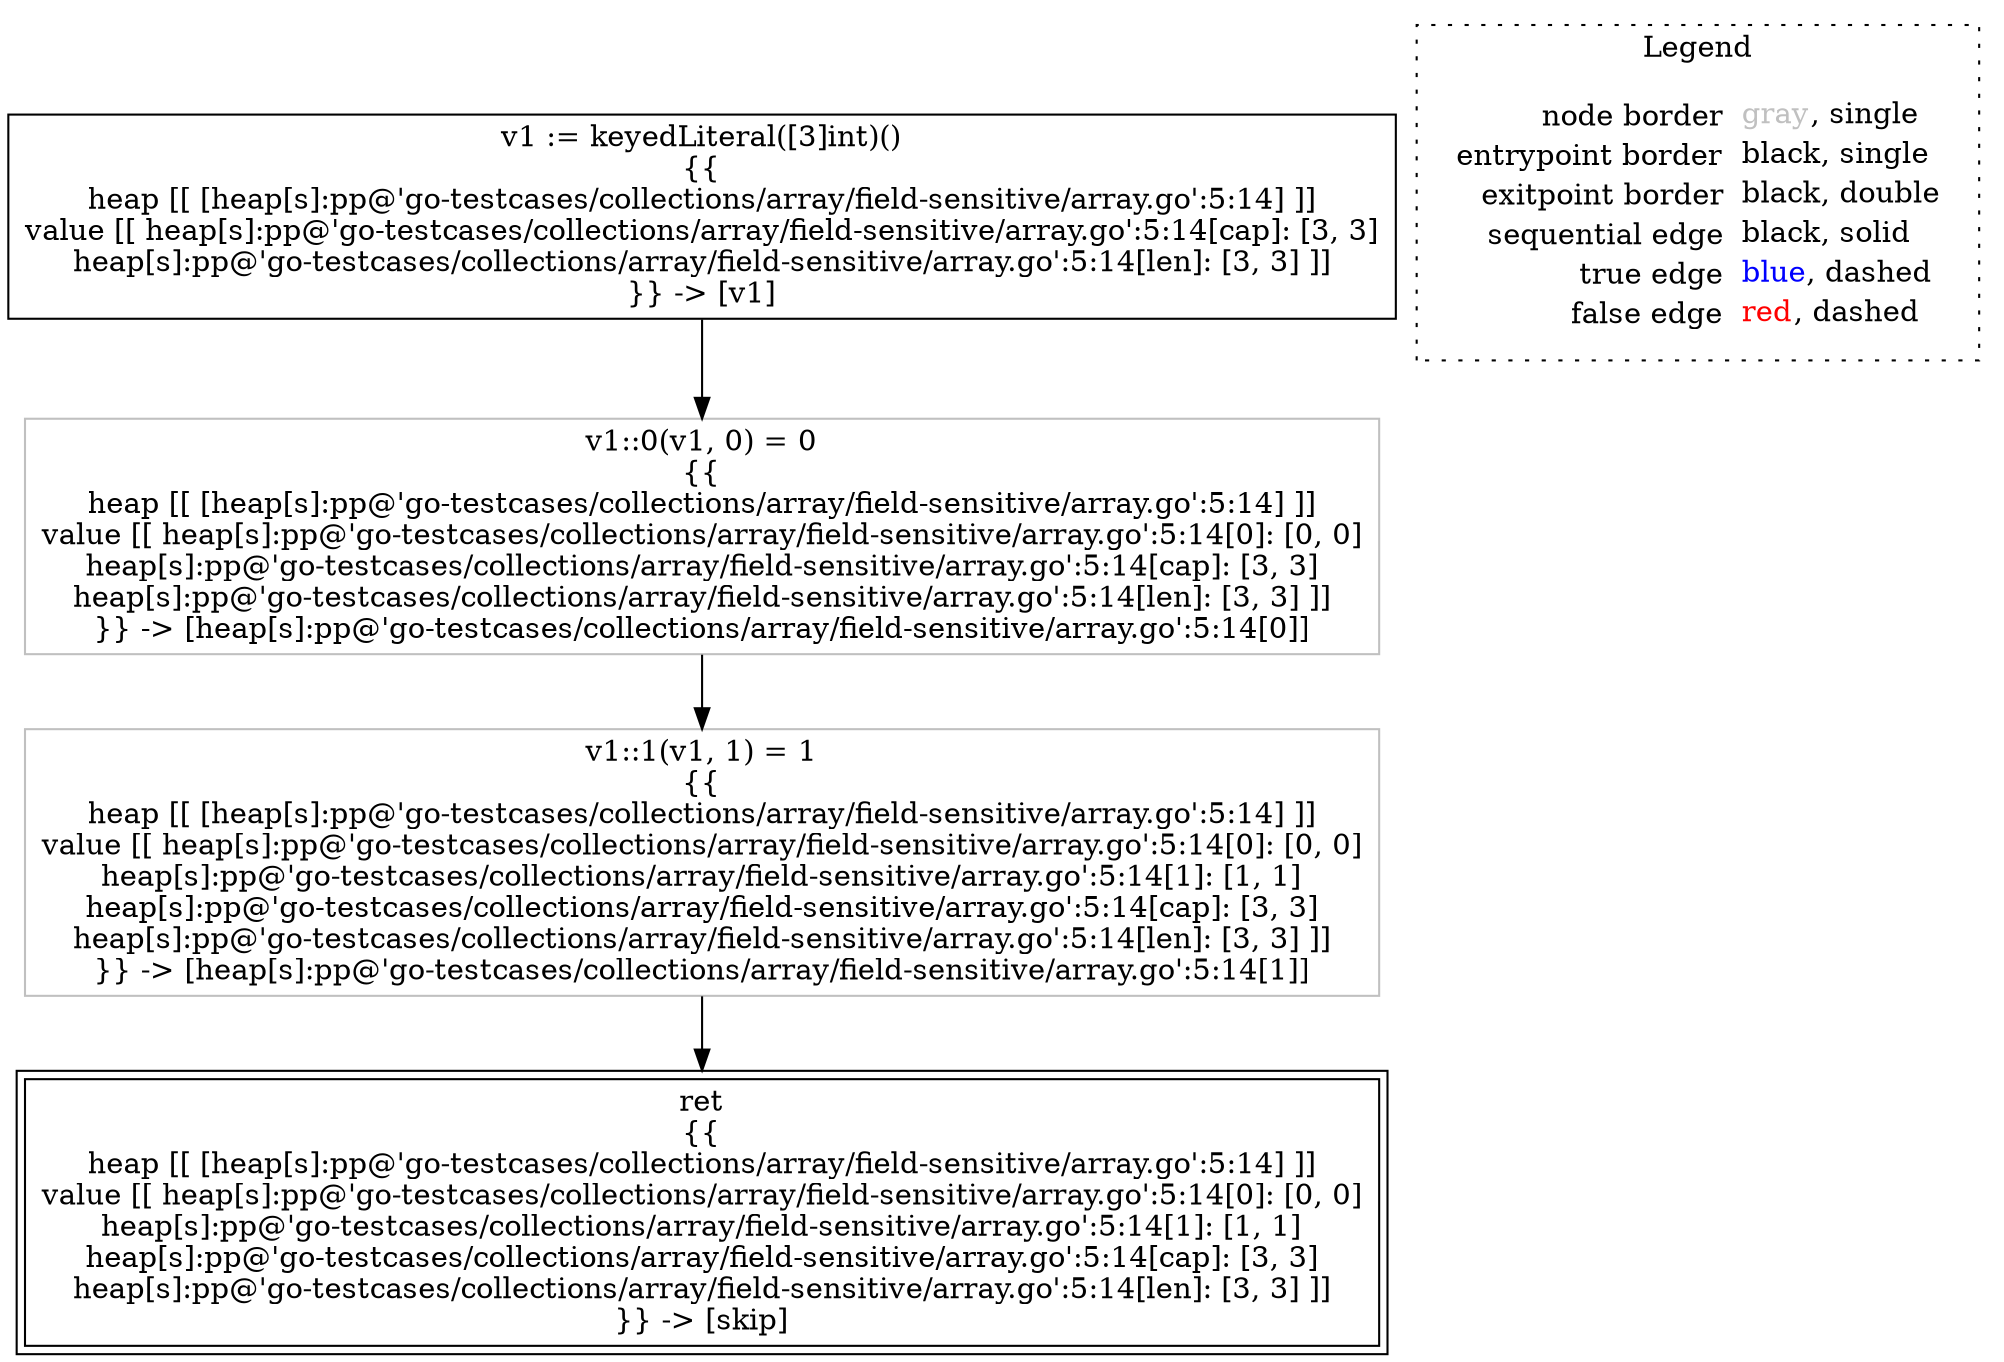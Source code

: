 digraph {
	"node0" [shape="rect",color="black",label=<v1 := keyedLiteral([3]int)()<BR/>{{<BR/>heap [[ [heap[s]:pp@'go-testcases/collections/array/field-sensitive/array.go':5:14] ]]<BR/>value [[ heap[s]:pp@'go-testcases/collections/array/field-sensitive/array.go':5:14[cap]: [3, 3]<BR/>heap[s]:pp@'go-testcases/collections/array/field-sensitive/array.go':5:14[len]: [3, 3] ]]<BR/>}} -&gt; [v1]>];
	"node1" [shape="rect",color="gray",label=<v1::1(v1, 1) = 1<BR/>{{<BR/>heap [[ [heap[s]:pp@'go-testcases/collections/array/field-sensitive/array.go':5:14] ]]<BR/>value [[ heap[s]:pp@'go-testcases/collections/array/field-sensitive/array.go':5:14[0]: [0, 0]<BR/>heap[s]:pp@'go-testcases/collections/array/field-sensitive/array.go':5:14[1]: [1, 1]<BR/>heap[s]:pp@'go-testcases/collections/array/field-sensitive/array.go':5:14[cap]: [3, 3]<BR/>heap[s]:pp@'go-testcases/collections/array/field-sensitive/array.go':5:14[len]: [3, 3] ]]<BR/>}} -&gt; [heap[s]:pp@'go-testcases/collections/array/field-sensitive/array.go':5:14[1]]>];
	"node2" [shape="rect",color="gray",label=<v1::0(v1, 0) = 0<BR/>{{<BR/>heap [[ [heap[s]:pp@'go-testcases/collections/array/field-sensitive/array.go':5:14] ]]<BR/>value [[ heap[s]:pp@'go-testcases/collections/array/field-sensitive/array.go':5:14[0]: [0, 0]<BR/>heap[s]:pp@'go-testcases/collections/array/field-sensitive/array.go':5:14[cap]: [3, 3]<BR/>heap[s]:pp@'go-testcases/collections/array/field-sensitive/array.go':5:14[len]: [3, 3] ]]<BR/>}} -&gt; [heap[s]:pp@'go-testcases/collections/array/field-sensitive/array.go':5:14[0]]>];
	"node3" [shape="rect",color="black",peripheries="2",label=<ret<BR/>{{<BR/>heap [[ [heap[s]:pp@'go-testcases/collections/array/field-sensitive/array.go':5:14] ]]<BR/>value [[ heap[s]:pp@'go-testcases/collections/array/field-sensitive/array.go':5:14[0]: [0, 0]<BR/>heap[s]:pp@'go-testcases/collections/array/field-sensitive/array.go':5:14[1]: [1, 1]<BR/>heap[s]:pp@'go-testcases/collections/array/field-sensitive/array.go':5:14[cap]: [3, 3]<BR/>heap[s]:pp@'go-testcases/collections/array/field-sensitive/array.go':5:14[len]: [3, 3] ]]<BR/>}} -&gt; [skip]>];
	"node1" -> "node3" [color="black"];
	"node0" -> "node2" [color="black"];
	"node2" -> "node1" [color="black"];
subgraph cluster_legend {
	label="Legend";
	style=dotted;
	node [shape=plaintext];
	"legend" [label=<<table border="0" cellpadding="2" cellspacing="0" cellborder="0"><tr><td align="right">node border&nbsp;</td><td align="left"><font color="gray">gray</font>, single</td></tr><tr><td align="right">entrypoint border&nbsp;</td><td align="left"><font color="black">black</font>, single</td></tr><tr><td align="right">exitpoint border&nbsp;</td><td align="left"><font color="black">black</font>, double</td></tr><tr><td align="right">sequential edge&nbsp;</td><td align="left"><font color="black">black</font>, solid</td></tr><tr><td align="right">true edge&nbsp;</td><td align="left"><font color="blue">blue</font>, dashed</td></tr><tr><td align="right">false edge&nbsp;</td><td align="left"><font color="red">red</font>, dashed</td></tr></table>>];
}

}
